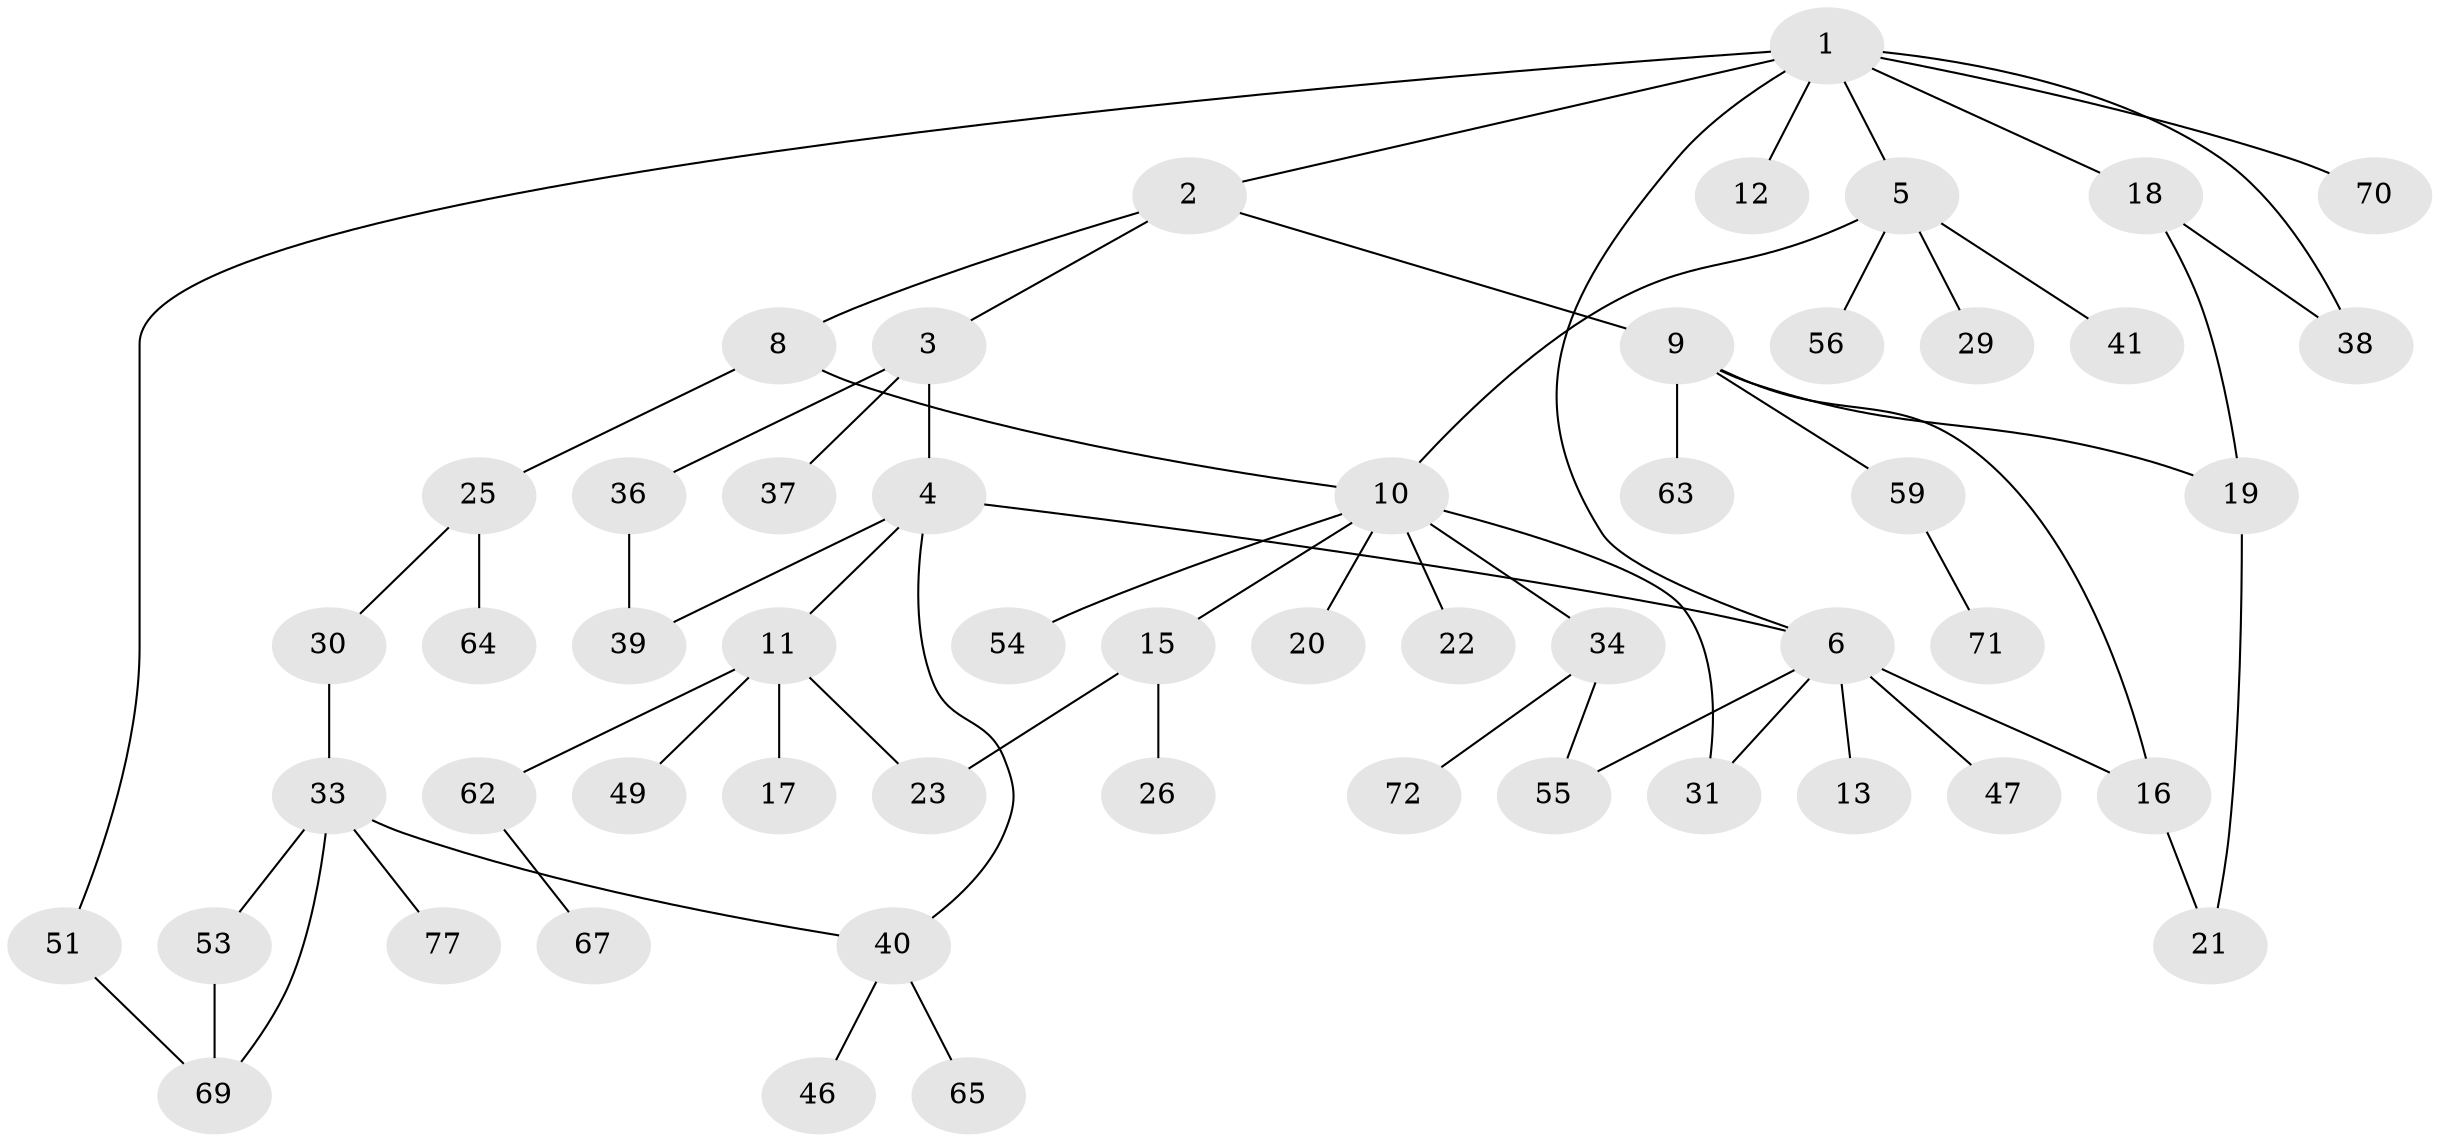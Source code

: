// original degree distribution, {8: 0.012987012987012988, 4: 0.11688311688311688, 5: 0.025974025974025976, 2: 0.3116883116883117, 3: 0.15584415584415584, 1: 0.35064935064935066, 7: 0.012987012987012988, 6: 0.012987012987012988}
// Generated by graph-tools (version 1.1) at 2025/10/02/27/25 16:10:53]
// undirected, 53 vertices, 65 edges
graph export_dot {
graph [start="1"]
  node [color=gray90,style=filled];
  1 [super="+68"];
  2;
  3 [super="+7"];
  4 [super="+28"];
  5 [super="+27"];
  6 [super="+44"];
  8;
  9 [super="+32"];
  10 [super="+14"];
  11 [super="+61"];
  12 [super="+66"];
  13;
  15;
  16 [super="+48"];
  17;
  18 [super="+52"];
  19 [super="+24"];
  20;
  21 [super="+45"];
  22 [super="+60"];
  23 [super="+75"];
  25 [super="+74"];
  26 [super="+58"];
  29;
  30;
  31;
  33 [super="+50"];
  34 [super="+35"];
  36;
  37;
  38;
  39 [super="+43"];
  40 [super="+42"];
  41;
  46;
  47;
  49;
  51 [super="+76"];
  53;
  54 [super="+73"];
  55 [super="+57"];
  56;
  59;
  62;
  63;
  64;
  65;
  67;
  69;
  70;
  71;
  72;
  77;
  1 -- 2;
  1 -- 5;
  1 -- 6;
  1 -- 12;
  1 -- 18;
  1 -- 38;
  1 -- 51;
  1 -- 70;
  2 -- 3;
  2 -- 8;
  2 -- 9;
  3 -- 4;
  3 -- 37;
  3 -- 36;
  4 -- 11;
  4 -- 39;
  4 -- 40;
  4 -- 6;
  5 -- 41;
  5 -- 56;
  5 -- 29;
  5 -- 10;
  6 -- 13;
  6 -- 16;
  6 -- 31;
  6 -- 47;
  6 -- 55;
  8 -- 10;
  8 -- 25;
  9 -- 19;
  9 -- 16;
  9 -- 59;
  9 -- 63;
  10 -- 22;
  10 -- 34;
  10 -- 20;
  10 -- 54;
  10 -- 31;
  10 -- 15;
  11 -- 17;
  11 -- 49;
  11 -- 62;
  11 -- 23;
  15 -- 23;
  15 -- 26;
  16 -- 21;
  18 -- 19;
  18 -- 38;
  19 -- 21;
  25 -- 30;
  25 -- 64;
  30 -- 33;
  33 -- 53;
  33 -- 69;
  33 -- 77;
  33 -- 40;
  34 -- 72;
  34 -- 55;
  36 -- 39;
  40 -- 65;
  40 -- 46;
  51 -- 69;
  53 -- 69;
  59 -- 71;
  62 -- 67;
}
